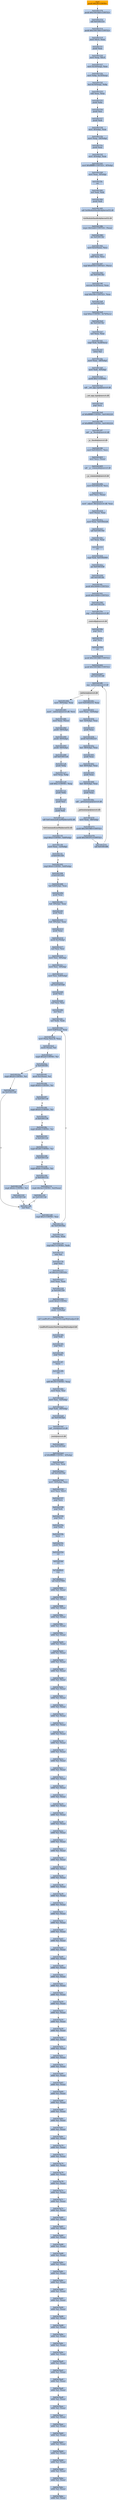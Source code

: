 digraph G {
node[shape=rectangle,style=filled,fillcolor=lightsteelblue,color=lightsteelblue]
bgcolor="transparent"
a0x01001376pushl_0x28UINT8[label="start\npushl $0x28<UINT8>",color="lightgrey",fillcolor="orange"];
a0x01001378pushl_0x10010b0UINT32[label="0x01001378\npushl $0x10010b0<UINT32>"];
a0x0100137dcall_0x01001514[label="0x0100137d\ncall 0x01001514"];
a0x01001514pushl_0x1001564UINT32[label="0x01001514\npushl $0x1001564<UINT32>"];
a0x01001519movl_fs_0_eax[label="0x01001519\nmovl %fs:0, %eax"];
a0x0100151fpushl_eax[label="0x0100151f\npushl %eax"];
a0x01001520movl_esp_fs_0[label="0x01001520\nmovl %esp, %fs:0"];
a0x01001527movl_0x10esp__eax[label="0x01001527\nmovl 0x10(%esp), %eax"];
a0x0100152bmovl_ebp_0x10esp_[label="0x0100152b\nmovl %ebp, 0x10(%esp)"];
a0x0100152fleal_0x10esp__ebp[label="0x0100152f\nleal 0x10(%esp), %ebp"];
a0x01001533subl_eax_esp[label="0x01001533\nsubl %eax, %esp"];
a0x01001535pushl_ebx[label="0x01001535\npushl %ebx"];
a0x01001536pushl_esi[label="0x01001536\npushl %esi"];
a0x01001537pushl_edi[label="0x01001537\npushl %edi"];
a0x01001538movl__8ebp__eax[label="0x01001538\nmovl -8(%ebp), %eax"];
a0x0100153bmovl_esp__24ebp_[label="0x0100153b\nmovl %esp, -24(%ebp)"];
a0x0100153epushl_eax[label="0x0100153e\npushl %eax"];
a0x0100153fmovl__4ebp__eax[label="0x0100153f\nmovl -4(%ebp), %eax"];
a0x01001542movl_0xffffffffUINT32__4ebp_[label="0x01001542\nmovl $0xffffffff<UINT32>, -4(%ebp)"];
a0x01001549movl_eax__8ebp_[label="0x01001549\nmovl %eax, -8(%ebp)"];
a0x0100154cret[label="0x0100154c\nret"];
a0x01001382xorl_edi_edi[label="0x01001382\nxorl %edi, %edi"];
a0x01001384pushl_edi[label="0x01001384\npushl %edi"];
a0x01001385call_GetModuleHandleA_kernel32_dll[label="0x01001385\ncall GetModuleHandleA@kernel32.dll"];
GetModuleHandleA_kernel32_dll[label="GetModuleHandleA@kernel32.dll",color="lightgrey",fillcolor="lightgrey"];
a0x0100138bcmpw_0x5a4dUINT16_eax_[label="0x0100138b\ncmpw $0x5a4d<UINT16>, (%eax)"];
a0x01001390jne_0x010013b1[label="0x01001390\njne 0x010013b1"];
a0x01001392movl_0x3ceax__ecx[label="0x01001392\nmovl 0x3c(%eax), %ecx"];
a0x01001395addl_eax_ecx[label="0x01001395\naddl %eax, %ecx"];
a0x01001397cmpl_0x4550UINT32_ecx_[label="0x01001397\ncmpl $0x4550<UINT32>, (%ecx)"];
a0x0100139djne_0x010013b1[label="0x0100139d\njne 0x010013b1"];
a0x0100139fmovzwl_0x18ecx__eax[label="0x0100139f\nmovzwl 0x18(%ecx), %eax"];
a0x010013a3cmpl_0x10bUINT32_eax[label="0x010013a3\ncmpl $0x10b<UINT32>, %eax"];
a0x010013a8je_0x010013c9[label="0x010013a8\nje 0x010013c9"];
a0x010013c9cmpl_0xeUINT8_0x74ecx_[label="0x010013c9\ncmpl $0xe<UINT8>, 0x74(%ecx)"];
a0x010013cdjbe_0x010013b1[label="0x010013cd\njbe 0x010013b1"];
a0x010013cfxorl_eax_eax[label="0x010013cf\nxorl %eax, %eax"];
a0x010013d1cmpl_edi_0xe8ecx_[label="0x010013d1\ncmpl %edi, 0xe8(%ecx)"];
a0x010013d7setne_al[label="0x010013d7\nsetne %al"];
a0x010013damovl_eax__28ebp_[label="0x010013da\nmovl %eax, -28(%ebp)"];
a0x010013ddmovl_edi__4ebp_[label="0x010013dd\nmovl %edi, -4(%ebp)"];
a0x010013e0pushl_0x1UINT8[label="0x010013e0\npushl $0x1<UINT8>"];
a0x010013e2call___set_app_type_msvcrt_dll[label="0x010013e2\ncall __set_app_type@msvcrt.dll"];
a__set_app_type_msvcrt_dll[label="__set_app_type@msvcrt.dll",color="lightgrey",fillcolor="lightgrey"];
a0x010013e8popl_ecx[label="0x010013e8\npopl %ecx"];
a0x010013e9orl_0xffffffffUINT8_0x01002220[label="0x010013e9\norl $0xffffffff<UINT8>, 0x01002220"];
a0x010013f0orl_0xffffffffUINT8_0x01002224[label="0x010013f0\norl $0xffffffff<UINT8>, 0x01002224"];
a0x010013f7call___p__fmode_msvcrt_dll[label="0x010013f7\ncall __p__fmode@msvcrt.dll"];
a__p__fmode_msvcrt_dll[label="__p__fmode@msvcrt.dll",color="lightgrey",fillcolor="lightgrey"];
a0x010013fdmovl_0x0100221c_ecx[label="0x010013fd\nmovl 0x0100221c, %ecx"];
a0x01001403movl_ecx_eax_[label="0x01001403\nmovl %ecx, (%eax)"];
a0x01001405call___p__commode_msvcrt_dll[label="0x01001405\ncall __p__commode@msvcrt.dll"];
a__p__commode_msvcrt_dll[label="__p__commode@msvcrt.dll",color="lightgrey",fillcolor="lightgrey"];
a0x0100140bmovl_0x01002218_ecx[label="0x0100140b\nmovl 0x01002218, %ecx"];
a0x01001411movl_ecx_eax_[label="0x01001411\nmovl %ecx, (%eax)"];
a0x01001413movl__adjust_fdiv_msvcrt_dll_eax[label="0x01001413\nmovl _adjust_fdiv@msvcrt.dll, %eax"];
a0x01001418movl_eax__eax[label="0x01001418\nmovl (%eax), %eax"];
a0x0100141amovl_eax_0x01002228[label="0x0100141a\nmovl %eax, 0x01002228"];
a0x0100141fcall_0x0100150e[label="0x0100141f\ncall 0x0100150e"];
a0x0100150exorl_eax_eax[label="0x0100150e\nxorl %eax, %eax"];
a0x01001510ret[label="0x01001510\nret"];
a0x01001424cmpl_edi_0x01002000[label="0x01001424\ncmpl %edi, 0x01002000"];
a0x0100142ajne_0x01001438[label="0x0100142a\njne 0x01001438"];
a0x01001438call_0x010014fc[label="0x01001438\ncall 0x010014fc"];
a0x010014fcpushl_0x30000UINT32[label="0x010014fc\npushl $0x30000<UINT32>"];
a0x01001501pushl_0x10000UINT32[label="0x01001501\npushl $0x10000<UINT32>"];
a0x01001506call_0x0100155e[label="0x01001506\ncall 0x0100155e"];
a0x0100155ejmp__controlfp_msvcrt_dll[label="0x0100155e\njmp _controlfp@msvcrt.dll"];
a_controlfp_msvcrt_dll[label="_controlfp@msvcrt.dll",color="lightgrey",fillcolor="lightgrey"];
a0x0100150bpopl_ecx[label="0x0100150b\npopl %ecx"];
a0x0100150cpopl_ecx[label="0x0100150c\npopl %ecx"];
a0x0100150dret[label="0x0100150d\nret"];
a0x0100143dpushl_0x1001088UINT32[label="0x0100143d\npushl $0x1001088<UINT32>"];
a0x01001442pushl_0x1001084UINT32[label="0x01001442\npushl $0x1001084<UINT32>"];
a0x01001447call_0x010014f6[label="0x01001447\ncall 0x010014f6"];
a0x010014f6jmp__initterm_msvcrt_dll[label="0x010014f6\njmp _initterm@msvcrt.dll"];
a_initterm_msvcrt_dll[label="_initterm@msvcrt.dll",color="lightgrey",fillcolor="lightgrey"];
a0x0100144cmovl_0x01002214_eax[label="0x0100144c\nmovl 0x01002214, %eax"];
a0x01001451movl_eax__32ebp_[label="0x01001451\nmovl %eax, -32(%ebp)"];
a0x01001454leal__32ebp__eax[label="0x01001454\nleal -32(%ebp), %eax"];
a0x01001457pushl_eax[label="0x01001457\npushl %eax"];
a0x01001458pushl_0x01002210[label="0x01001458\npushl 0x01002210"];
a0x0100145eleal__36ebp__eax[label="0x0100145e\nleal -36(%ebp), %eax"];
a0x01001461pushl_eax[label="0x01001461\npushl %eax"];
a0x01001462leal__40ebp__eax[label="0x01001462\nleal -40(%ebp), %eax"];
a0x01001465pushl_eax[label="0x01001465\npushl %eax"];
a0x01001466leal__44ebp__eax[label="0x01001466\nleal -44(%ebp), %eax"];
a0x01001469pushl_eax[label="0x01001469\npushl %eax"];
a0x0100146acall___getmainargs_msvcrt_dll[label="0x0100146a\ncall __getmainargs@msvcrt.dll"];
a__getmainargs_msvcrt_dll[label="__getmainargs@msvcrt.dll",color="lightgrey",fillcolor="lightgrey"];
a0x01001470movl_eax__48ebp_[label="0x01001470\nmovl %eax, -48(%ebp)"];
a0x01001473pushl_0x1001080UINT32[label="0x01001473\npushl $0x1001080<UINT32>"];
a0x01001478pushl_0x100107cUINT32[label="0x01001478\npushl $0x100107c<UINT32>"];
a0x0100147dcall_0x010014f6[label="0x0100147d\ncall 0x010014f6"];
a0x01001482movl__36ebp__eax[label="0x01001482\nmovl -36(%ebp), %eax"];
a0x01001485movl___initenv_msvcrt_dll_ecx[label="0x01001485\nmovl __initenv@msvcrt.dll, %ecx"];
a0x0100148bmovl_eax_ecx_[label="0x0100148b\nmovl %eax, (%ecx)"];
a0x0100148dpushl__36ebp_[label="0x0100148d\npushl -36(%ebp)"];
a0x01001490pushl__40ebp_[label="0x01001490\npushl -40(%ebp)"];
a0x01001493pushl__44ebp_[label="0x01001493\npushl -44(%ebp)"];
a0x01001496call_0x010011e6[label="0x01001496\ncall 0x010011e6"];
a0x010011e6pushl_ebp[label="0x010011e6\npushl %ebp"];
a0x010011e7movl_esp_ebp[label="0x010011e7\nmovl %esp, %ebp"];
a0x010011e9subl_0xcUINT8_esp[label="0x010011e9\nsubl $0xc<UINT8>, %esp"];
a0x010011ecpushl_ebx[label="0x010011ec\npushl %ebx"];
a0x010011edpushl_esi[label="0x010011ed\npushl %esi"];
a0x010011eepushl_edi[label="0x010011ee\npushl %edi"];
a0x010011efcall_GetCommandLineW_kernel32_dll[label="0x010011ef\ncall GetCommandLineW@kernel32.dll"];
GetCommandLineW_kernel32_dll[label="GetCommandLineW@kernel32.dll",color="lightgrey",fillcolor="lightgrey"];
a0x010011f5cmpl_0x2UINT8_0x8ebp_[label="0x010011f5\ncmpl $0x2<UINT8>, 0x8(%ebp)"];
a0x010011f9movl_eax__12ebp_[label="0x010011f9\nmovl %eax, -12(%ebp)"];
a0x010011fcjl_0x01001359[label="0x010011fc\njl 0x01001359"];
a0x01001202cmpl_0x4UINT8_0x8ebp_[label="0x01001202\ncmpl $0x4<UINT8>, 0x8(%ebp)"];
a0x01001206jl_0x01001244[label="0x01001206\njl 0x01001244"];
a0x01001208leal_0x8ebp__eax[label="0x01001208\nleal 0x8(%ebp), %eax"];
a0x0100120bpushl_eax[label="0x0100120b\npushl %eax"];
a0x0100120cleal__4ebp__eax[label="0x0100120c\nleal -4(%ebp), %eax"];
a0x0100120fpushl_eax[label="0x0100120f\npushl %eax"];
a0x01001210leal__8ebp__eax[label="0x01001210\nleal -8(%ebp), %eax"];
a0x01001213pushl_eax[label="0x01001213\npushl %eax"];
a0x01001214pushl_0xcebp_[label="0x01001214\npushl 0xc(%ebp)"];
a0x01001217xorl_esi_esi[label="0x01001217\nxorl %esi, %esi"];
a0x01001219movl_esi__8ebp_[label="0x01001219\nmovl %esi, -8(%ebp)"];
a0x0100121cmovl_esi__4ebp_[label="0x0100121c\nmovl %esi, -4(%ebp)"];
a0x0100121fmovl_esi_0x8ebp_[label="0x0100121f\nmovl %esi, 0x8(%ebp)"];
a0x01001222call_0x010010d8[label="0x01001222\ncall 0x010010d8"];
a0x010010d8pushl_esi[label="0x010010d8\npushl %esi"];
a0x010010d9xorl_esi_esi[label="0x010010d9\nxorl %esi, %esi"];
a0x010010dbincl_esi[label="0x010010db\nincl %esi"];
a0x010010dcxorl_edx_edx[label="0x010010dc\nxorl %edx, %edx"];
a0x010010demovl_0x8esp__eax[label="0x010010de\nmovl 0x8(%esp), %eax"];
a0x010010e2movl_eaxesi4__eax[label="0x010010e2\nmovl (%eax,%esi,4), %eax"];
a0x010010e5movb_eax__cl[label="0x010010e5\nmovb (%eax), %cl"];
a0x010010e7cmpb_0x2dUINT8_cl[label="0x010010e7\ncmpb $0x2d<UINT8>, %cl"];
a0x010010eaje_0x010010f1[label="0x010010ea\nje 0x010010f1"];
a0x010010f1movb_0x1eax__cl[label="0x010010f1\nmovb 0x1(%eax), %cl"];
a0x010010f4cmpb_0x63UINT8_cl[label="0x010010f4\ncmpb $0x63<UINT8>, %cl"];
a0x010010f7je_0x01001136[label="0x010010f7\nje 0x01001136"];
a0x010010f9cmpb_0x43UINT8_cl[label="0x010010f9\ncmpb $0x43<UINT8>, %cl"];
a0x010010fcje_0x01001136[label="0x010010fc\nje 0x01001136"];
a0x010010fecmpb_0x68UINT8_cl[label="0x010010fe\ncmpb $0x68<UINT8>, %cl"];
a0x01001101je_0x01001124[label="0x01001101\nje 0x01001124"];
a0x01001103cmpb_0x48UINT8_cl[label="0x01001103\ncmpb $0x48<UINT8>, %cl"];
a0x01001106je_0x01001124[label="0x01001106\nje 0x01001124"];
a0x01001108cmpb_0x6cUINT8_cl[label="0x01001108\ncmpb $0x6c<UINT8>, %cl"];
a0x0100110bje_0x01001112[label="0x0100110b\nje 0x01001112"];
a0x0100110dcmpb_0x4cUINT8_cl[label="0x0100110d\ncmpb $0x4c<UINT8>, %cl"];
a0x01001110jne_0x01001148[label="0x01001110\njne 0x01001148"];
a0x01001148incl_esi[label="0x01001148\nincl %esi"];
a0x01001149cmpl_0x3UINT8_esi[label="0x01001149\ncmpl $0x3<UINT8>, %esi"];
a0x0100114cjbe_0x010010de[label="0x0100114c\njbe 0x010010de"];
a0x010010eccmpb_0x2fUINT8_cl[label="0x010010ec\ncmpb $0x2f<UINT8>, %cl"];
a0x010010efjne_0x01001148[label="0x010010ef\njne 0x01001148"];
a0x01001112cmpb_0x3aUINT8_0x2eax_[label="0x01001112\ncmpb $0x3a<UINT8>, 0x2(%eax)"];
a0x01001116jne_0x01001148[label="0x01001116\njne 0x01001148"];
a0x0100114exorl_eax_eax[label="0x0100114e\nxorl %eax, %eax"];
a0x01001150cmpl_0x7UINT8_edx[label="0x01001150\ncmpl $0x7<UINT8>, %edx"];
a0x01001153sete_al[label="0x01001153\nsete %al"];
a0x01001156popl_esi[label="0x01001156\npopl %esi"];
a0x01001157ret_0x10UINT16[label="0x01001157\nret $0x10<UINT16>"];
a0x01001227testl_eax_eax[label="0x01001227\ntestl %eax, %eax"];
a0x01001229je_0x01001359[label="0x01001229\nje 0x01001359"];
a0x01001359pushl_0x0UINT8[label="0x01001359\npushl $0x0<UINT8>"];
a0x0100135bpushl__12ebp_[label="0x0100135b\npushl -12(%ebp)"];
a0x0100135ecall_LoadPerfCounterTextStringsW_loadperf_dll[label="0x0100135e\ncall LoadPerfCounterTextStringsW@loadperf.dll"];
LoadPerfCounterTextStringsW_loadperf_dll[label="LoadPerfCounterTextStringsW@loadperf.dll",color="lightgrey",fillcolor="lightgrey"];
a0x01001364popl_edi[label="0x01001364\npopl %edi"];
a0x01001365popl_esi[label="0x01001365\npopl %esi"];
a0x01001366popl_ebx[label="0x01001366\npopl %ebx"];
a0x01001367leave_[label="0x01001367\nleave "];
a0x01001368ret[label="0x01001368\nret"];
a0x0100149baddl_0x30UINT8_esp[label="0x0100149b\naddl $0x30<UINT8>, %esp"];
a0x0100149emovl_eax_esi[label="0x0100149e\nmovl %eax, %esi"];
a0x010014a0movl_esi__52ebp_[label="0x010014a0\nmovl %esi, -52(%ebp)"];
a0x010014a3cmpl_edi__28ebp_[label="0x010014a3\ncmpl %edi, -28(%ebp)"];
a0x010014a6jne_0x010014af[label="0x010014a6\njne 0x010014af"];
a0x010014afcall__cexit_msvcrt_dll[label="0x010014af\ncall _cexit@msvcrt.dll"];
a_cexit_msvcrt_dll[label="_cexit@msvcrt.dll",color="lightgrey",fillcolor="lightgrey"];
a0x010014b5jmp_0x010014e4[label="0x010014b5\njmp 0x010014e4"];
a0x010014e4orl_0xffffffffUINT8__4ebp_[label="0x010014e4\norl $0xffffffff<UINT8>, -4(%ebp)"];
a0x010014e8movl_esi_eax[label="0x010014e8\nmovl %esi, %eax"];
a0x010014eacall_0x0100154d[label="0x010014ea\ncall 0x0100154d"];
a0x0100154dmovl__16ebp__ecx[label="0x0100154d\nmovl -16(%ebp), %ecx"];
a0x01001550movl_ecx_fs_0[label="0x01001550\nmovl %ecx, %fs:0"];
a0x01001557popl_ecx[label="0x01001557\npopl %ecx"];
a0x01001558popl_edi[label="0x01001558\npopl %edi"];
a0x01001559popl_esi[label="0x01001559\npopl %esi"];
a0x0100155apopl_ebx[label="0x0100155a\npopl %ebx"];
a0x0100155bleave_[label="0x0100155b\nleave "];
a0x0100155cpushl_ecx[label="0x0100155c\npushl %ecx"];
a0x0100155dret[label="0x0100155d\nret"];
a0x010014efret[label="0x010014ef\nret"];
a0x7c8000c0nop_[label="0x7c8000c0\nnop "];
a0x7c8000c1call_0x63d7f9f4[label="0x7c8000c1\ncall 0x63d7f9f4"];
a0x63d7f9f4addb_al_eax_[label="0x63d7f9f4\naddb %al, (%eax)"];
a0x63d7f9f6addb_al_eax_[label="0x63d7f9f6\naddb %al, (%eax)"];
a0x63d7f9f8addb_al_eax_[label="0x63d7f9f8\naddb %al, (%eax)"];
a0x63d7f9faaddb_al_eax_[label="0x63d7f9fa\naddb %al, (%eax)"];
a0x63d7f9fcaddb_al_eax_[label="0x63d7f9fc\naddb %al, (%eax)"];
a0x63d7f9feaddb_al_eax_[label="0x63d7f9fe\naddb %al, (%eax)"];
a0x63d7fa00addb_al_eax_[label="0x63d7fa00\naddb %al, (%eax)"];
a0x63d7fa02addb_al_eax_[label="0x63d7fa02\naddb %al, (%eax)"];
a0x63d7fa04addb_al_eax_[label="0x63d7fa04\naddb %al, (%eax)"];
a0x63d7fa06addb_al_eax_[label="0x63d7fa06\naddb %al, (%eax)"];
a0x63d7fa08addb_al_eax_[label="0x63d7fa08\naddb %al, (%eax)"];
a0x63d7fa0aaddb_al_eax_[label="0x63d7fa0a\naddb %al, (%eax)"];
a0x63d7fa0caddb_al_eax_[label="0x63d7fa0c\naddb %al, (%eax)"];
a0x63d7fa0eaddb_al_eax_[label="0x63d7fa0e\naddb %al, (%eax)"];
a0x63d7fa10addb_al_eax_[label="0x63d7fa10\naddb %al, (%eax)"];
a0x63d7fa12addb_al_eax_[label="0x63d7fa12\naddb %al, (%eax)"];
a0x63d7fa14addb_al_eax_[label="0x63d7fa14\naddb %al, (%eax)"];
a0x63d7fa16addb_al_eax_[label="0x63d7fa16\naddb %al, (%eax)"];
a0x63d7fa18addb_al_eax_[label="0x63d7fa18\naddb %al, (%eax)"];
a0x63d7fa1aaddb_al_eax_[label="0x63d7fa1a\naddb %al, (%eax)"];
a0x63d7fa1caddb_al_eax_[label="0x63d7fa1c\naddb %al, (%eax)"];
a0x63d7fa1eaddb_al_eax_[label="0x63d7fa1e\naddb %al, (%eax)"];
a0x63d7fa20addb_al_eax_[label="0x63d7fa20\naddb %al, (%eax)"];
a0x63d7fa22addb_al_eax_[label="0x63d7fa22\naddb %al, (%eax)"];
a0x63d7fa24addb_al_eax_[label="0x63d7fa24\naddb %al, (%eax)"];
a0x63d7fa26addb_al_eax_[label="0x63d7fa26\naddb %al, (%eax)"];
a0x63d7fa28addb_al_eax_[label="0x63d7fa28\naddb %al, (%eax)"];
a0x63d7fa2aaddb_al_eax_[label="0x63d7fa2a\naddb %al, (%eax)"];
a0x63d7fa2caddb_al_eax_[label="0x63d7fa2c\naddb %al, (%eax)"];
a0x63d7fa2eaddb_al_eax_[label="0x63d7fa2e\naddb %al, (%eax)"];
a0x63d7fa30addb_al_eax_[label="0x63d7fa30\naddb %al, (%eax)"];
a0x63d7fa32addb_al_eax_[label="0x63d7fa32\naddb %al, (%eax)"];
a0x63d7fa34addb_al_eax_[label="0x63d7fa34\naddb %al, (%eax)"];
a0x63d7fa36addb_al_eax_[label="0x63d7fa36\naddb %al, (%eax)"];
a0x63d7fa38addb_al_eax_[label="0x63d7fa38\naddb %al, (%eax)"];
a0x63d7fa3aaddb_al_eax_[label="0x63d7fa3a\naddb %al, (%eax)"];
a0x63d7fa3caddb_al_eax_[label="0x63d7fa3c\naddb %al, (%eax)"];
a0x63d7fa3eaddb_al_eax_[label="0x63d7fa3e\naddb %al, (%eax)"];
a0x63d7fa40addb_al_eax_[label="0x63d7fa40\naddb %al, (%eax)"];
a0x63d7fa42addb_al_eax_[label="0x63d7fa42\naddb %al, (%eax)"];
a0x63d7fa44addb_al_eax_[label="0x63d7fa44\naddb %al, (%eax)"];
a0x63d7fa46addb_al_eax_[label="0x63d7fa46\naddb %al, (%eax)"];
a0x63d7fa48addb_al_eax_[label="0x63d7fa48\naddb %al, (%eax)"];
a0x63d7fa4aaddb_al_eax_[label="0x63d7fa4a\naddb %al, (%eax)"];
a0x63d7fa4caddb_al_eax_[label="0x63d7fa4c\naddb %al, (%eax)"];
a0x63d7fa4eaddb_al_eax_[label="0x63d7fa4e\naddb %al, (%eax)"];
a0x63d7fa50addb_al_eax_[label="0x63d7fa50\naddb %al, (%eax)"];
a0x63d7fa52addb_al_eax_[label="0x63d7fa52\naddb %al, (%eax)"];
a0x63d7fa54addb_al_eax_[label="0x63d7fa54\naddb %al, (%eax)"];
a0x63d7fa56addb_al_eax_[label="0x63d7fa56\naddb %al, (%eax)"];
a0x63d7fa58addb_al_eax_[label="0x63d7fa58\naddb %al, (%eax)"];
a0x63d7fa5aaddb_al_eax_[label="0x63d7fa5a\naddb %al, (%eax)"];
a0x63d7fa5caddb_al_eax_[label="0x63d7fa5c\naddb %al, (%eax)"];
a0x63d7fa5eaddb_al_eax_[label="0x63d7fa5e\naddb %al, (%eax)"];
a0x63d7fa60addb_al_eax_[label="0x63d7fa60\naddb %al, (%eax)"];
a0x63d7fa62addb_al_eax_[label="0x63d7fa62\naddb %al, (%eax)"];
a0x63d7fa64addb_al_eax_[label="0x63d7fa64\naddb %al, (%eax)"];
a0x63d7fa66addb_al_eax_[label="0x63d7fa66\naddb %al, (%eax)"];
a0x63d7fa68addb_al_eax_[label="0x63d7fa68\naddb %al, (%eax)"];
a0x63d7fa6aaddb_al_eax_[label="0x63d7fa6a\naddb %al, (%eax)"];
a0x63d7fa6caddb_al_eax_[label="0x63d7fa6c\naddb %al, (%eax)"];
a0x63d7fa6eaddb_al_eax_[label="0x63d7fa6e\naddb %al, (%eax)"];
a0x63d7fa70addb_al_eax_[label="0x63d7fa70\naddb %al, (%eax)"];
a0x63d7fa72addb_al_eax_[label="0x63d7fa72\naddb %al, (%eax)"];
a0x63d7fa74addb_al_eax_[label="0x63d7fa74\naddb %al, (%eax)"];
a0x63d7fa76addb_al_eax_[label="0x63d7fa76\naddb %al, (%eax)"];
a0x63d7fa78addb_al_eax_[label="0x63d7fa78\naddb %al, (%eax)"];
a0x63d7fa7aaddb_al_eax_[label="0x63d7fa7a\naddb %al, (%eax)"];
a0x63d7fa7caddb_al_eax_[label="0x63d7fa7c\naddb %al, (%eax)"];
a0x63d7fa7eaddb_al_eax_[label="0x63d7fa7e\naddb %al, (%eax)"];
a0x63d7fa80addb_al_eax_[label="0x63d7fa80\naddb %al, (%eax)"];
a0x63d7fa82addb_al_eax_[label="0x63d7fa82\naddb %al, (%eax)"];
a0x63d7fa84addb_al_eax_[label="0x63d7fa84\naddb %al, (%eax)"];
a0x63d7fa86addb_al_eax_[label="0x63d7fa86\naddb %al, (%eax)"];
a0x63d7fa88addb_al_eax_[label="0x63d7fa88\naddb %al, (%eax)"];
a0x63d7fa8aaddb_al_eax_[label="0x63d7fa8a\naddb %al, (%eax)"];
a0x63d7fa8caddb_al_eax_[label="0x63d7fa8c\naddb %al, (%eax)"];
a0x63d7fa8eaddb_al_eax_[label="0x63d7fa8e\naddb %al, (%eax)"];
a0x63d7fa90addb_al_eax_[label="0x63d7fa90\naddb %al, (%eax)"];
a0x63d7fa92addb_al_eax_[label="0x63d7fa92\naddb %al, (%eax)"];
a0x63d7fa94addb_al_eax_[label="0x63d7fa94\naddb %al, (%eax)"];
a0x63d7fa96addb_al_eax_[label="0x63d7fa96\naddb %al, (%eax)"];
a0x63d7fa98addb_al_eax_[label="0x63d7fa98\naddb %al, (%eax)"];
a0x63d7fa9aaddb_al_eax_[label="0x63d7fa9a\naddb %al, (%eax)"];
a0x63d7fa9caddb_al_eax_[label="0x63d7fa9c\naddb %al, (%eax)"];
a0x63d7fa9eaddb_al_eax_[label="0x63d7fa9e\naddb %al, (%eax)"];
a0x63d7faa0addb_al_eax_[label="0x63d7faa0\naddb %al, (%eax)"];
a0x63d7faa2addb_al_eax_[label="0x63d7faa2\naddb %al, (%eax)"];
a0x63d7faa4addb_al_eax_[label="0x63d7faa4\naddb %al, (%eax)"];
a0x63d7faa6addb_al_eax_[label="0x63d7faa6\naddb %al, (%eax)"];
a0x63d7faa8addb_al_eax_[label="0x63d7faa8\naddb %al, (%eax)"];
a0x63d7faaaaddb_al_eax_[label="0x63d7faaa\naddb %al, (%eax)"];
a0x63d7faacaddb_al_eax_[label="0x63d7faac\naddb %al, (%eax)"];
a0x63d7faaeaddb_al_eax_[label="0x63d7faae\naddb %al, (%eax)"];
a0x63d7fab0addb_al_eax_[label="0x63d7fab0\naddb %al, (%eax)"];
a0x63d7fab2addb_al_eax_[label="0x63d7fab2\naddb %al, (%eax)"];
a0x63d7fab4addb_al_eax_[label="0x63d7fab4\naddb %al, (%eax)"];
a0x63d7fab6addb_al_eax_[label="0x63d7fab6\naddb %al, (%eax)"];
a0x63d7fab8addb_al_eax_[label="0x63d7fab8\naddb %al, (%eax)"];
a0x63d7fabaaddb_al_eax_[label="0x63d7faba\naddb %al, (%eax)"];
a0x63d7fabcaddb_al_eax_[label="0x63d7fabc\naddb %al, (%eax)"];
a0x63d7fabeaddb_al_eax_[label="0x63d7fabe\naddb %al, (%eax)"];
a0x01001376pushl_0x28UINT8 -> a0x01001378pushl_0x10010b0UINT32 [color="#000000"];
a0x01001378pushl_0x10010b0UINT32 -> a0x0100137dcall_0x01001514 [color="#000000"];
a0x0100137dcall_0x01001514 -> a0x01001514pushl_0x1001564UINT32 [color="#000000"];
a0x01001514pushl_0x1001564UINT32 -> a0x01001519movl_fs_0_eax [color="#000000"];
a0x01001519movl_fs_0_eax -> a0x0100151fpushl_eax [color="#000000"];
a0x0100151fpushl_eax -> a0x01001520movl_esp_fs_0 [color="#000000"];
a0x01001520movl_esp_fs_0 -> a0x01001527movl_0x10esp__eax [color="#000000"];
a0x01001527movl_0x10esp__eax -> a0x0100152bmovl_ebp_0x10esp_ [color="#000000"];
a0x0100152bmovl_ebp_0x10esp_ -> a0x0100152fleal_0x10esp__ebp [color="#000000"];
a0x0100152fleal_0x10esp__ebp -> a0x01001533subl_eax_esp [color="#000000"];
a0x01001533subl_eax_esp -> a0x01001535pushl_ebx [color="#000000"];
a0x01001535pushl_ebx -> a0x01001536pushl_esi [color="#000000"];
a0x01001536pushl_esi -> a0x01001537pushl_edi [color="#000000"];
a0x01001537pushl_edi -> a0x01001538movl__8ebp__eax [color="#000000"];
a0x01001538movl__8ebp__eax -> a0x0100153bmovl_esp__24ebp_ [color="#000000"];
a0x0100153bmovl_esp__24ebp_ -> a0x0100153epushl_eax [color="#000000"];
a0x0100153epushl_eax -> a0x0100153fmovl__4ebp__eax [color="#000000"];
a0x0100153fmovl__4ebp__eax -> a0x01001542movl_0xffffffffUINT32__4ebp_ [color="#000000"];
a0x01001542movl_0xffffffffUINT32__4ebp_ -> a0x01001549movl_eax__8ebp_ [color="#000000"];
a0x01001549movl_eax__8ebp_ -> a0x0100154cret [color="#000000"];
a0x0100154cret -> a0x01001382xorl_edi_edi [color="#000000"];
a0x01001382xorl_edi_edi -> a0x01001384pushl_edi [color="#000000"];
a0x01001384pushl_edi -> a0x01001385call_GetModuleHandleA_kernel32_dll [color="#000000"];
a0x01001385call_GetModuleHandleA_kernel32_dll -> GetModuleHandleA_kernel32_dll [color="#000000"];
GetModuleHandleA_kernel32_dll -> a0x0100138bcmpw_0x5a4dUINT16_eax_ [color="#000000"];
a0x0100138bcmpw_0x5a4dUINT16_eax_ -> a0x01001390jne_0x010013b1 [color="#000000"];
a0x01001390jne_0x010013b1 -> a0x01001392movl_0x3ceax__ecx [color="#000000",label="F"];
a0x01001392movl_0x3ceax__ecx -> a0x01001395addl_eax_ecx [color="#000000"];
a0x01001395addl_eax_ecx -> a0x01001397cmpl_0x4550UINT32_ecx_ [color="#000000"];
a0x01001397cmpl_0x4550UINT32_ecx_ -> a0x0100139djne_0x010013b1 [color="#000000"];
a0x0100139djne_0x010013b1 -> a0x0100139fmovzwl_0x18ecx__eax [color="#000000",label="F"];
a0x0100139fmovzwl_0x18ecx__eax -> a0x010013a3cmpl_0x10bUINT32_eax [color="#000000"];
a0x010013a3cmpl_0x10bUINT32_eax -> a0x010013a8je_0x010013c9 [color="#000000"];
a0x010013a8je_0x010013c9 -> a0x010013c9cmpl_0xeUINT8_0x74ecx_ [color="#000000",label="T"];
a0x010013c9cmpl_0xeUINT8_0x74ecx_ -> a0x010013cdjbe_0x010013b1 [color="#000000"];
a0x010013cdjbe_0x010013b1 -> a0x010013cfxorl_eax_eax [color="#000000",label="F"];
a0x010013cfxorl_eax_eax -> a0x010013d1cmpl_edi_0xe8ecx_ [color="#000000"];
a0x010013d1cmpl_edi_0xe8ecx_ -> a0x010013d7setne_al [color="#000000"];
a0x010013d7setne_al -> a0x010013damovl_eax__28ebp_ [color="#000000"];
a0x010013damovl_eax__28ebp_ -> a0x010013ddmovl_edi__4ebp_ [color="#000000"];
a0x010013ddmovl_edi__4ebp_ -> a0x010013e0pushl_0x1UINT8 [color="#000000"];
a0x010013e0pushl_0x1UINT8 -> a0x010013e2call___set_app_type_msvcrt_dll [color="#000000"];
a0x010013e2call___set_app_type_msvcrt_dll -> a__set_app_type_msvcrt_dll [color="#000000"];
a__set_app_type_msvcrt_dll -> a0x010013e8popl_ecx [color="#000000"];
a0x010013e8popl_ecx -> a0x010013e9orl_0xffffffffUINT8_0x01002220 [color="#000000"];
a0x010013e9orl_0xffffffffUINT8_0x01002220 -> a0x010013f0orl_0xffffffffUINT8_0x01002224 [color="#000000"];
a0x010013f0orl_0xffffffffUINT8_0x01002224 -> a0x010013f7call___p__fmode_msvcrt_dll [color="#000000"];
a0x010013f7call___p__fmode_msvcrt_dll -> a__p__fmode_msvcrt_dll [color="#000000"];
a__p__fmode_msvcrt_dll -> a0x010013fdmovl_0x0100221c_ecx [color="#000000"];
a0x010013fdmovl_0x0100221c_ecx -> a0x01001403movl_ecx_eax_ [color="#000000"];
a0x01001403movl_ecx_eax_ -> a0x01001405call___p__commode_msvcrt_dll [color="#000000"];
a0x01001405call___p__commode_msvcrt_dll -> a__p__commode_msvcrt_dll [color="#000000"];
a__p__commode_msvcrt_dll -> a0x0100140bmovl_0x01002218_ecx [color="#000000"];
a0x0100140bmovl_0x01002218_ecx -> a0x01001411movl_ecx_eax_ [color="#000000"];
a0x01001411movl_ecx_eax_ -> a0x01001413movl__adjust_fdiv_msvcrt_dll_eax [color="#000000"];
a0x01001413movl__adjust_fdiv_msvcrt_dll_eax -> a0x01001418movl_eax__eax [color="#000000"];
a0x01001418movl_eax__eax -> a0x0100141amovl_eax_0x01002228 [color="#000000"];
a0x0100141amovl_eax_0x01002228 -> a0x0100141fcall_0x0100150e [color="#000000"];
a0x0100141fcall_0x0100150e -> a0x0100150exorl_eax_eax [color="#000000"];
a0x0100150exorl_eax_eax -> a0x01001510ret [color="#000000"];
a0x01001510ret -> a0x01001424cmpl_edi_0x01002000 [color="#000000"];
a0x01001424cmpl_edi_0x01002000 -> a0x0100142ajne_0x01001438 [color="#000000"];
a0x0100142ajne_0x01001438 -> a0x01001438call_0x010014fc [color="#000000",label="T"];
a0x01001438call_0x010014fc -> a0x010014fcpushl_0x30000UINT32 [color="#000000"];
a0x010014fcpushl_0x30000UINT32 -> a0x01001501pushl_0x10000UINT32 [color="#000000"];
a0x01001501pushl_0x10000UINT32 -> a0x01001506call_0x0100155e [color="#000000"];
a0x01001506call_0x0100155e -> a0x0100155ejmp__controlfp_msvcrt_dll [color="#000000"];
a0x0100155ejmp__controlfp_msvcrt_dll -> a_controlfp_msvcrt_dll [color="#000000"];
a_controlfp_msvcrt_dll -> a0x0100150bpopl_ecx [color="#000000"];
a0x0100150bpopl_ecx -> a0x0100150cpopl_ecx [color="#000000"];
a0x0100150cpopl_ecx -> a0x0100150dret [color="#000000"];
a0x0100150dret -> a0x0100143dpushl_0x1001088UINT32 [color="#000000"];
a0x0100143dpushl_0x1001088UINT32 -> a0x01001442pushl_0x1001084UINT32 [color="#000000"];
a0x01001442pushl_0x1001084UINT32 -> a0x01001447call_0x010014f6 [color="#000000"];
a0x01001447call_0x010014f6 -> a0x010014f6jmp__initterm_msvcrt_dll [color="#000000"];
a0x010014f6jmp__initterm_msvcrt_dll -> a_initterm_msvcrt_dll [color="#000000"];
a_initterm_msvcrt_dll -> a0x0100144cmovl_0x01002214_eax [color="#000000"];
a0x0100144cmovl_0x01002214_eax -> a0x01001451movl_eax__32ebp_ [color="#000000"];
a0x01001451movl_eax__32ebp_ -> a0x01001454leal__32ebp__eax [color="#000000"];
a0x01001454leal__32ebp__eax -> a0x01001457pushl_eax [color="#000000"];
a0x01001457pushl_eax -> a0x01001458pushl_0x01002210 [color="#000000"];
a0x01001458pushl_0x01002210 -> a0x0100145eleal__36ebp__eax [color="#000000"];
a0x0100145eleal__36ebp__eax -> a0x01001461pushl_eax [color="#000000"];
a0x01001461pushl_eax -> a0x01001462leal__40ebp__eax [color="#000000"];
a0x01001462leal__40ebp__eax -> a0x01001465pushl_eax [color="#000000"];
a0x01001465pushl_eax -> a0x01001466leal__44ebp__eax [color="#000000"];
a0x01001466leal__44ebp__eax -> a0x01001469pushl_eax [color="#000000"];
a0x01001469pushl_eax -> a0x0100146acall___getmainargs_msvcrt_dll [color="#000000"];
a0x0100146acall___getmainargs_msvcrt_dll -> a__getmainargs_msvcrt_dll [color="#000000"];
a__getmainargs_msvcrt_dll -> a0x01001470movl_eax__48ebp_ [color="#000000"];
a0x01001470movl_eax__48ebp_ -> a0x01001473pushl_0x1001080UINT32 [color="#000000"];
a0x01001473pushl_0x1001080UINT32 -> a0x01001478pushl_0x100107cUINT32 [color="#000000"];
a0x01001478pushl_0x100107cUINT32 -> a0x0100147dcall_0x010014f6 [color="#000000"];
a0x0100147dcall_0x010014f6 -> a0x010014f6jmp__initterm_msvcrt_dll [color="#000000"];
a_initterm_msvcrt_dll -> a0x01001482movl__36ebp__eax [color="#000000"];
a0x01001482movl__36ebp__eax -> a0x01001485movl___initenv_msvcrt_dll_ecx [color="#000000"];
a0x01001485movl___initenv_msvcrt_dll_ecx -> a0x0100148bmovl_eax_ecx_ [color="#000000"];
a0x0100148bmovl_eax_ecx_ -> a0x0100148dpushl__36ebp_ [color="#000000"];
a0x0100148dpushl__36ebp_ -> a0x01001490pushl__40ebp_ [color="#000000"];
a0x01001490pushl__40ebp_ -> a0x01001493pushl__44ebp_ [color="#000000"];
a0x01001493pushl__44ebp_ -> a0x01001496call_0x010011e6 [color="#000000"];
a0x01001496call_0x010011e6 -> a0x010011e6pushl_ebp [color="#000000"];
a0x010011e6pushl_ebp -> a0x010011e7movl_esp_ebp [color="#000000"];
a0x010011e7movl_esp_ebp -> a0x010011e9subl_0xcUINT8_esp [color="#000000"];
a0x010011e9subl_0xcUINT8_esp -> a0x010011ecpushl_ebx [color="#000000"];
a0x010011ecpushl_ebx -> a0x010011edpushl_esi [color="#000000"];
a0x010011edpushl_esi -> a0x010011eepushl_edi [color="#000000"];
a0x010011eepushl_edi -> a0x010011efcall_GetCommandLineW_kernel32_dll [color="#000000"];
a0x010011efcall_GetCommandLineW_kernel32_dll -> GetCommandLineW_kernel32_dll [color="#000000"];
GetCommandLineW_kernel32_dll -> a0x010011f5cmpl_0x2UINT8_0x8ebp_ [color="#000000"];
a0x010011f5cmpl_0x2UINT8_0x8ebp_ -> a0x010011f9movl_eax__12ebp_ [color="#000000"];
a0x010011f9movl_eax__12ebp_ -> a0x010011fcjl_0x01001359 [color="#000000"];
a0x010011fcjl_0x01001359 -> a0x01001202cmpl_0x4UINT8_0x8ebp_ [color="#000000",label="F"];
a0x01001202cmpl_0x4UINT8_0x8ebp_ -> a0x01001206jl_0x01001244 [color="#000000"];
a0x01001206jl_0x01001244 -> a0x01001208leal_0x8ebp__eax [color="#000000",label="F"];
a0x01001208leal_0x8ebp__eax -> a0x0100120bpushl_eax [color="#000000"];
a0x0100120bpushl_eax -> a0x0100120cleal__4ebp__eax [color="#000000"];
a0x0100120cleal__4ebp__eax -> a0x0100120fpushl_eax [color="#000000"];
a0x0100120fpushl_eax -> a0x01001210leal__8ebp__eax [color="#000000"];
a0x01001210leal__8ebp__eax -> a0x01001213pushl_eax [color="#000000"];
a0x01001213pushl_eax -> a0x01001214pushl_0xcebp_ [color="#000000"];
a0x01001214pushl_0xcebp_ -> a0x01001217xorl_esi_esi [color="#000000"];
a0x01001217xorl_esi_esi -> a0x01001219movl_esi__8ebp_ [color="#000000"];
a0x01001219movl_esi__8ebp_ -> a0x0100121cmovl_esi__4ebp_ [color="#000000"];
a0x0100121cmovl_esi__4ebp_ -> a0x0100121fmovl_esi_0x8ebp_ [color="#000000"];
a0x0100121fmovl_esi_0x8ebp_ -> a0x01001222call_0x010010d8 [color="#000000"];
a0x01001222call_0x010010d8 -> a0x010010d8pushl_esi [color="#000000"];
a0x010010d8pushl_esi -> a0x010010d9xorl_esi_esi [color="#000000"];
a0x010010d9xorl_esi_esi -> a0x010010dbincl_esi [color="#000000"];
a0x010010dbincl_esi -> a0x010010dcxorl_edx_edx [color="#000000"];
a0x010010dcxorl_edx_edx -> a0x010010demovl_0x8esp__eax [color="#000000"];
a0x010010demovl_0x8esp__eax -> a0x010010e2movl_eaxesi4__eax [color="#000000"];
a0x010010e2movl_eaxesi4__eax -> a0x010010e5movb_eax__cl [color="#000000"];
a0x010010e5movb_eax__cl -> a0x010010e7cmpb_0x2dUINT8_cl [color="#000000"];
a0x010010e7cmpb_0x2dUINT8_cl -> a0x010010eaje_0x010010f1 [color="#000000"];
a0x010010eaje_0x010010f1 -> a0x010010f1movb_0x1eax__cl [color="#000000",label="T"];
a0x010010f1movb_0x1eax__cl -> a0x010010f4cmpb_0x63UINT8_cl [color="#000000"];
a0x010010f4cmpb_0x63UINT8_cl -> a0x010010f7je_0x01001136 [color="#000000"];
a0x010010f7je_0x01001136 -> a0x010010f9cmpb_0x43UINT8_cl [color="#000000",label="F"];
a0x010010f9cmpb_0x43UINT8_cl -> a0x010010fcje_0x01001136 [color="#000000"];
a0x010010fcje_0x01001136 -> a0x010010fecmpb_0x68UINT8_cl [color="#000000",label="F"];
a0x010010fecmpb_0x68UINT8_cl -> a0x01001101je_0x01001124 [color="#000000"];
a0x01001101je_0x01001124 -> a0x01001103cmpb_0x48UINT8_cl [color="#000000",label="F"];
a0x01001103cmpb_0x48UINT8_cl -> a0x01001106je_0x01001124 [color="#000000"];
a0x01001106je_0x01001124 -> a0x01001108cmpb_0x6cUINT8_cl [color="#000000",label="F"];
a0x01001108cmpb_0x6cUINT8_cl -> a0x0100110bje_0x01001112 [color="#000000"];
a0x0100110bje_0x01001112 -> a0x0100110dcmpb_0x4cUINT8_cl [color="#000000",label="F"];
a0x0100110dcmpb_0x4cUINT8_cl -> a0x01001110jne_0x01001148 [color="#000000"];
a0x01001110jne_0x01001148 -> a0x01001148incl_esi [color="#000000",label="T"];
a0x01001148incl_esi -> a0x01001149cmpl_0x3UINT8_esi [color="#000000"];
a0x01001149cmpl_0x3UINT8_esi -> a0x0100114cjbe_0x010010de [color="#000000"];
a0x0100114cjbe_0x010010de -> a0x010010demovl_0x8esp__eax [color="#000000",label="T"];
a0x010010eaje_0x010010f1 -> a0x010010eccmpb_0x2fUINT8_cl [color="#000000",label="F"];
a0x010010eccmpb_0x2fUINT8_cl -> a0x010010efjne_0x01001148 [color="#000000"];
a0x010010efjne_0x01001148 -> a0x01001148incl_esi [color="#000000",label="T"];
a0x0100110bje_0x01001112 -> a0x01001112cmpb_0x3aUINT8_0x2eax_ [color="#000000",label="T"];
a0x01001112cmpb_0x3aUINT8_0x2eax_ -> a0x01001116jne_0x01001148 [color="#000000"];
a0x01001116jne_0x01001148 -> a0x01001148incl_esi [color="#000000",label="T"];
a0x0100114cjbe_0x010010de -> a0x0100114exorl_eax_eax [color="#000000",label="F"];
a0x0100114exorl_eax_eax -> a0x01001150cmpl_0x7UINT8_edx [color="#000000"];
a0x01001150cmpl_0x7UINT8_edx -> a0x01001153sete_al [color="#000000"];
a0x01001153sete_al -> a0x01001156popl_esi [color="#000000"];
a0x01001156popl_esi -> a0x01001157ret_0x10UINT16 [color="#000000"];
a0x01001157ret_0x10UINT16 -> a0x01001227testl_eax_eax [color="#000000"];
a0x01001227testl_eax_eax -> a0x01001229je_0x01001359 [color="#000000"];
a0x01001229je_0x01001359 -> a0x01001359pushl_0x0UINT8 [color="#000000",label="T"];
a0x01001359pushl_0x0UINT8 -> a0x0100135bpushl__12ebp_ [color="#000000"];
a0x0100135bpushl__12ebp_ -> a0x0100135ecall_LoadPerfCounterTextStringsW_loadperf_dll [color="#000000"];
a0x0100135ecall_LoadPerfCounterTextStringsW_loadperf_dll -> LoadPerfCounterTextStringsW_loadperf_dll [color="#000000"];
LoadPerfCounterTextStringsW_loadperf_dll -> a0x01001364popl_edi [color="#000000"];
a0x01001364popl_edi -> a0x01001365popl_esi [color="#000000"];
a0x01001365popl_esi -> a0x01001366popl_ebx [color="#000000"];
a0x01001366popl_ebx -> a0x01001367leave_ [color="#000000"];
a0x01001367leave_ -> a0x01001368ret [color="#000000"];
a0x01001368ret -> a0x0100149baddl_0x30UINT8_esp [color="#000000"];
a0x0100149baddl_0x30UINT8_esp -> a0x0100149emovl_eax_esi [color="#000000"];
a0x0100149emovl_eax_esi -> a0x010014a0movl_esi__52ebp_ [color="#000000"];
a0x010014a0movl_esi__52ebp_ -> a0x010014a3cmpl_edi__28ebp_ [color="#000000"];
a0x010014a3cmpl_edi__28ebp_ -> a0x010014a6jne_0x010014af [color="#000000"];
a0x010014a6jne_0x010014af -> a0x010014afcall__cexit_msvcrt_dll [color="#000000",label="T"];
a0x010014afcall__cexit_msvcrt_dll -> a_cexit_msvcrt_dll [color="#000000"];
a_cexit_msvcrt_dll -> a0x010014b5jmp_0x010014e4 [color="#000000"];
a0x010014b5jmp_0x010014e4 -> a0x010014e4orl_0xffffffffUINT8__4ebp_ [color="#000000"];
a0x010014e4orl_0xffffffffUINT8__4ebp_ -> a0x010014e8movl_esi_eax [color="#000000"];
a0x010014e8movl_esi_eax -> a0x010014eacall_0x0100154d [color="#000000"];
a0x010014eacall_0x0100154d -> a0x0100154dmovl__16ebp__ecx [color="#000000"];
a0x0100154dmovl__16ebp__ecx -> a0x01001550movl_ecx_fs_0 [color="#000000"];
a0x01001550movl_ecx_fs_0 -> a0x01001557popl_ecx [color="#000000"];
a0x01001557popl_ecx -> a0x01001558popl_edi [color="#000000"];
a0x01001558popl_edi -> a0x01001559popl_esi [color="#000000"];
a0x01001559popl_esi -> a0x0100155apopl_ebx [color="#000000"];
a0x0100155apopl_ebx -> a0x0100155bleave_ [color="#000000"];
a0x0100155bleave_ -> a0x0100155cpushl_ecx [color="#000000"];
a0x0100155cpushl_ecx -> a0x0100155dret [color="#000000"];
a0x0100155dret -> a0x010014efret [color="#000000"];
a0x010014efret -> a0x7c8000c0nop_ [color="#000000"];
a0x7c8000c0nop_ -> a0x7c8000c1call_0x63d7f9f4 [color="#000000"];
a0x7c8000c1call_0x63d7f9f4 -> a0x63d7f9f4addb_al_eax_ [color="#000000"];
a0x63d7f9f4addb_al_eax_ -> a0x63d7f9f6addb_al_eax_ [color="#000000"];
a0x63d7f9f6addb_al_eax_ -> a0x63d7f9f8addb_al_eax_ [color="#000000"];
a0x63d7f9f8addb_al_eax_ -> a0x63d7f9faaddb_al_eax_ [color="#000000"];
a0x63d7f9faaddb_al_eax_ -> a0x63d7f9fcaddb_al_eax_ [color="#000000"];
a0x63d7f9fcaddb_al_eax_ -> a0x63d7f9feaddb_al_eax_ [color="#000000"];
a0x63d7f9feaddb_al_eax_ -> a0x63d7fa00addb_al_eax_ [color="#000000"];
a0x63d7fa00addb_al_eax_ -> a0x63d7fa02addb_al_eax_ [color="#000000"];
a0x63d7fa02addb_al_eax_ -> a0x63d7fa04addb_al_eax_ [color="#000000"];
a0x63d7fa04addb_al_eax_ -> a0x63d7fa06addb_al_eax_ [color="#000000"];
a0x63d7fa06addb_al_eax_ -> a0x63d7fa08addb_al_eax_ [color="#000000"];
a0x63d7fa08addb_al_eax_ -> a0x63d7fa0aaddb_al_eax_ [color="#000000"];
a0x63d7fa0aaddb_al_eax_ -> a0x63d7fa0caddb_al_eax_ [color="#000000"];
a0x63d7fa0caddb_al_eax_ -> a0x63d7fa0eaddb_al_eax_ [color="#000000"];
a0x63d7fa0eaddb_al_eax_ -> a0x63d7fa10addb_al_eax_ [color="#000000"];
a0x63d7fa10addb_al_eax_ -> a0x63d7fa12addb_al_eax_ [color="#000000"];
a0x63d7fa12addb_al_eax_ -> a0x63d7fa14addb_al_eax_ [color="#000000"];
a0x63d7fa14addb_al_eax_ -> a0x63d7fa16addb_al_eax_ [color="#000000"];
a0x63d7fa16addb_al_eax_ -> a0x63d7fa18addb_al_eax_ [color="#000000"];
a0x63d7fa18addb_al_eax_ -> a0x63d7fa1aaddb_al_eax_ [color="#000000"];
a0x63d7fa1aaddb_al_eax_ -> a0x63d7fa1caddb_al_eax_ [color="#000000"];
a0x63d7fa1caddb_al_eax_ -> a0x63d7fa1eaddb_al_eax_ [color="#000000"];
a0x63d7fa1eaddb_al_eax_ -> a0x63d7fa20addb_al_eax_ [color="#000000"];
a0x63d7fa20addb_al_eax_ -> a0x63d7fa22addb_al_eax_ [color="#000000"];
a0x63d7fa22addb_al_eax_ -> a0x63d7fa24addb_al_eax_ [color="#000000"];
a0x63d7fa24addb_al_eax_ -> a0x63d7fa26addb_al_eax_ [color="#000000"];
a0x63d7fa26addb_al_eax_ -> a0x63d7fa28addb_al_eax_ [color="#000000"];
a0x63d7fa28addb_al_eax_ -> a0x63d7fa2aaddb_al_eax_ [color="#000000"];
a0x63d7fa2aaddb_al_eax_ -> a0x63d7fa2caddb_al_eax_ [color="#000000"];
a0x63d7fa2caddb_al_eax_ -> a0x63d7fa2eaddb_al_eax_ [color="#000000"];
a0x63d7fa2eaddb_al_eax_ -> a0x63d7fa30addb_al_eax_ [color="#000000"];
a0x63d7fa30addb_al_eax_ -> a0x63d7fa32addb_al_eax_ [color="#000000"];
a0x63d7fa32addb_al_eax_ -> a0x63d7fa34addb_al_eax_ [color="#000000"];
a0x63d7fa34addb_al_eax_ -> a0x63d7fa36addb_al_eax_ [color="#000000"];
a0x63d7fa36addb_al_eax_ -> a0x63d7fa38addb_al_eax_ [color="#000000"];
a0x63d7fa38addb_al_eax_ -> a0x63d7fa3aaddb_al_eax_ [color="#000000"];
a0x63d7fa3aaddb_al_eax_ -> a0x63d7fa3caddb_al_eax_ [color="#000000"];
a0x63d7fa3caddb_al_eax_ -> a0x63d7fa3eaddb_al_eax_ [color="#000000"];
a0x63d7fa3eaddb_al_eax_ -> a0x63d7fa40addb_al_eax_ [color="#000000"];
a0x63d7fa40addb_al_eax_ -> a0x63d7fa42addb_al_eax_ [color="#000000"];
a0x63d7fa42addb_al_eax_ -> a0x63d7fa44addb_al_eax_ [color="#000000"];
a0x63d7fa44addb_al_eax_ -> a0x63d7fa46addb_al_eax_ [color="#000000"];
a0x63d7fa46addb_al_eax_ -> a0x63d7fa48addb_al_eax_ [color="#000000"];
a0x63d7fa48addb_al_eax_ -> a0x63d7fa4aaddb_al_eax_ [color="#000000"];
a0x63d7fa4aaddb_al_eax_ -> a0x63d7fa4caddb_al_eax_ [color="#000000"];
a0x63d7fa4caddb_al_eax_ -> a0x63d7fa4eaddb_al_eax_ [color="#000000"];
a0x63d7fa4eaddb_al_eax_ -> a0x63d7fa50addb_al_eax_ [color="#000000"];
a0x63d7fa50addb_al_eax_ -> a0x63d7fa52addb_al_eax_ [color="#000000"];
a0x63d7fa52addb_al_eax_ -> a0x63d7fa54addb_al_eax_ [color="#000000"];
a0x63d7fa54addb_al_eax_ -> a0x63d7fa56addb_al_eax_ [color="#000000"];
a0x63d7fa56addb_al_eax_ -> a0x63d7fa58addb_al_eax_ [color="#000000"];
a0x63d7fa58addb_al_eax_ -> a0x63d7fa5aaddb_al_eax_ [color="#000000"];
a0x63d7fa5aaddb_al_eax_ -> a0x63d7fa5caddb_al_eax_ [color="#000000"];
a0x63d7fa5caddb_al_eax_ -> a0x63d7fa5eaddb_al_eax_ [color="#000000"];
a0x63d7fa5eaddb_al_eax_ -> a0x63d7fa60addb_al_eax_ [color="#000000"];
a0x63d7fa60addb_al_eax_ -> a0x63d7fa62addb_al_eax_ [color="#000000"];
a0x63d7fa62addb_al_eax_ -> a0x63d7fa64addb_al_eax_ [color="#000000"];
a0x63d7fa64addb_al_eax_ -> a0x63d7fa66addb_al_eax_ [color="#000000"];
a0x63d7fa66addb_al_eax_ -> a0x63d7fa68addb_al_eax_ [color="#000000"];
a0x63d7fa68addb_al_eax_ -> a0x63d7fa6aaddb_al_eax_ [color="#000000"];
a0x63d7fa6aaddb_al_eax_ -> a0x63d7fa6caddb_al_eax_ [color="#000000"];
a0x63d7fa6caddb_al_eax_ -> a0x63d7fa6eaddb_al_eax_ [color="#000000"];
a0x63d7fa6eaddb_al_eax_ -> a0x63d7fa70addb_al_eax_ [color="#000000"];
a0x63d7fa70addb_al_eax_ -> a0x63d7fa72addb_al_eax_ [color="#000000"];
a0x63d7fa72addb_al_eax_ -> a0x63d7fa74addb_al_eax_ [color="#000000"];
a0x63d7fa74addb_al_eax_ -> a0x63d7fa76addb_al_eax_ [color="#000000"];
a0x63d7fa76addb_al_eax_ -> a0x63d7fa78addb_al_eax_ [color="#000000"];
a0x63d7fa78addb_al_eax_ -> a0x63d7fa7aaddb_al_eax_ [color="#000000"];
a0x63d7fa7aaddb_al_eax_ -> a0x63d7fa7caddb_al_eax_ [color="#000000"];
a0x63d7fa7caddb_al_eax_ -> a0x63d7fa7eaddb_al_eax_ [color="#000000"];
a0x63d7fa7eaddb_al_eax_ -> a0x63d7fa80addb_al_eax_ [color="#000000"];
a0x63d7fa80addb_al_eax_ -> a0x63d7fa82addb_al_eax_ [color="#000000"];
a0x63d7fa82addb_al_eax_ -> a0x63d7fa84addb_al_eax_ [color="#000000"];
a0x63d7fa84addb_al_eax_ -> a0x63d7fa86addb_al_eax_ [color="#000000"];
a0x63d7fa86addb_al_eax_ -> a0x63d7fa88addb_al_eax_ [color="#000000"];
a0x63d7fa88addb_al_eax_ -> a0x63d7fa8aaddb_al_eax_ [color="#000000"];
a0x63d7fa8aaddb_al_eax_ -> a0x63d7fa8caddb_al_eax_ [color="#000000"];
a0x63d7fa8caddb_al_eax_ -> a0x63d7fa8eaddb_al_eax_ [color="#000000"];
a0x63d7fa8eaddb_al_eax_ -> a0x63d7fa90addb_al_eax_ [color="#000000"];
a0x63d7fa90addb_al_eax_ -> a0x63d7fa92addb_al_eax_ [color="#000000"];
a0x63d7fa92addb_al_eax_ -> a0x63d7fa94addb_al_eax_ [color="#000000"];
a0x63d7fa94addb_al_eax_ -> a0x63d7fa96addb_al_eax_ [color="#000000"];
a0x63d7fa96addb_al_eax_ -> a0x63d7fa98addb_al_eax_ [color="#000000"];
a0x63d7fa98addb_al_eax_ -> a0x63d7fa9aaddb_al_eax_ [color="#000000"];
a0x63d7fa9aaddb_al_eax_ -> a0x63d7fa9caddb_al_eax_ [color="#000000"];
a0x63d7fa9caddb_al_eax_ -> a0x63d7fa9eaddb_al_eax_ [color="#000000"];
a0x63d7fa9eaddb_al_eax_ -> a0x63d7faa0addb_al_eax_ [color="#000000"];
a0x63d7faa0addb_al_eax_ -> a0x63d7faa2addb_al_eax_ [color="#000000"];
a0x63d7faa2addb_al_eax_ -> a0x63d7faa4addb_al_eax_ [color="#000000"];
a0x63d7faa4addb_al_eax_ -> a0x63d7faa6addb_al_eax_ [color="#000000"];
a0x63d7faa6addb_al_eax_ -> a0x63d7faa8addb_al_eax_ [color="#000000"];
a0x63d7faa8addb_al_eax_ -> a0x63d7faaaaddb_al_eax_ [color="#000000"];
a0x63d7faaaaddb_al_eax_ -> a0x63d7faacaddb_al_eax_ [color="#000000"];
a0x63d7faacaddb_al_eax_ -> a0x63d7faaeaddb_al_eax_ [color="#000000"];
a0x63d7faaeaddb_al_eax_ -> a0x63d7fab0addb_al_eax_ [color="#000000"];
a0x63d7fab0addb_al_eax_ -> a0x63d7fab2addb_al_eax_ [color="#000000"];
a0x63d7fab2addb_al_eax_ -> a0x63d7fab4addb_al_eax_ [color="#000000"];
a0x63d7fab4addb_al_eax_ -> a0x63d7fab6addb_al_eax_ [color="#000000"];
a0x63d7fab6addb_al_eax_ -> a0x63d7fab8addb_al_eax_ [color="#000000"];
a0x63d7fab8addb_al_eax_ -> a0x63d7fabaaddb_al_eax_ [color="#000000"];
a0x63d7fabaaddb_al_eax_ -> a0x63d7fabcaddb_al_eax_ [color="#000000"];
a0x63d7fabcaddb_al_eax_ -> a0x63d7fabeaddb_al_eax_ [color="#000000"];
}

